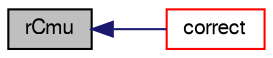 digraph "rCmu"
{
  bgcolor="transparent";
  edge [fontname="FreeSans",fontsize="10",labelfontname="FreeSans",labelfontsize="10"];
  node [fontname="FreeSans",fontsize="10",shape=record];
  rankdir="LR";
  Node337 [label="rCmu",height=0.2,width=0.4,color="black", fillcolor="grey75", style="filled", fontcolor="black"];
  Node337 -> Node338 [dir="back",color="midnightblue",fontsize="10",style="solid",fontname="FreeSans"];
  Node338 [label="correct",height=0.2,width=0.4,color="red",URL="$a30762.html#a3ae44b28050c3aa494c1d8e18cf618c1",tooltip="Solve the turbulence equations and correct the turbulence viscosity. "];
}
